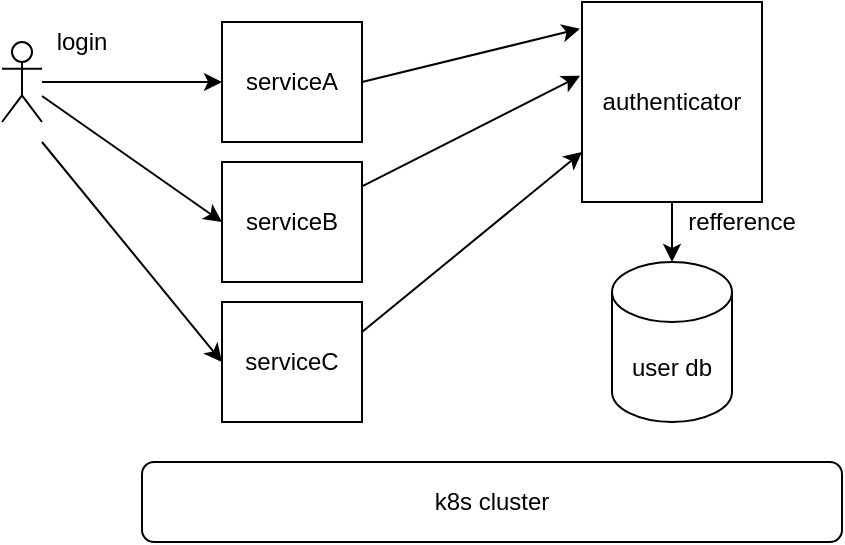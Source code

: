 <mxfile version="14.2.7" type="device"><diagram id="DDw40-2EM1in991qQoWY" name="Page-1"><mxGraphModel dx="652" dy="370" grid="1" gridSize="10" guides="1" tooltips="1" connect="1" arrows="1" fold="1" page="1" pageScale="1" pageWidth="827" pageHeight="1169" math="0" shadow="0"><root><mxCell id="0"/><mxCell id="1" parent="0"/><mxCell id="mPgCAxcDz4lc70tAGhs6-5" value="k8s cluster" style="rounded=1;whiteSpace=wrap;html=1;" parent="1" vertex="1"><mxGeometry x="140" y="490" width="350" height="40" as="geometry"/></mxCell><mxCell id="mPgCAxcDz4lc70tAGhs6-1" value="serviceA" style="rounded=0;whiteSpace=wrap;html=1;" parent="1" vertex="1"><mxGeometry x="180" y="270" width="70" height="60" as="geometry"/></mxCell><mxCell id="mPgCAxcDz4lc70tAGhs6-2" value="user db" style="shape=cylinder3;whiteSpace=wrap;html=1;boundedLbl=1;backgroundOutline=1;size=15;" parent="1" vertex="1"><mxGeometry x="375" y="390" width="60" height="80" as="geometry"/></mxCell><mxCell id="mPgCAxcDz4lc70tAGhs6-6" value="authenticator" style="rounded=0;whiteSpace=wrap;html=1;" parent="1" vertex="1"><mxGeometry x="360" y="260" width="90" height="100" as="geometry"/></mxCell><mxCell id="mPgCAxcDz4lc70tAGhs6-15" value="" style="endArrow=classic;html=1;exitX=1;exitY=0.5;exitDx=0;exitDy=0;entryX=-0.011;entryY=0.134;entryDx=0;entryDy=0;entryPerimeter=0;" parent="1" source="mPgCAxcDz4lc70tAGhs6-1" target="mPgCAxcDz4lc70tAGhs6-6" edge="1"><mxGeometry width="50" height="50" relative="1" as="geometry"><mxPoint x="390" y="380" as="sourcePoint"/><mxPoint x="440" y="330" as="targetPoint"/></mxGeometry></mxCell><mxCell id="mPgCAxcDz4lc70tAGhs6-18" value="" style="shape=umlActor;verticalLabelPosition=bottom;verticalAlign=top;html=1;outlineConnect=0;" parent="1" vertex="1"><mxGeometry x="70" y="280" width="20" height="40" as="geometry"/></mxCell><mxCell id="mPgCAxcDz4lc70tAGhs6-19" value="" style="endArrow=classic;html=1;entryX=0;entryY=0.5;entryDx=0;entryDy=0;" parent="1" target="mPgCAxcDz4lc70tAGhs6-1" edge="1" source="mPgCAxcDz4lc70tAGhs6-18"><mxGeometry width="50" height="50" relative="1" as="geometry"><mxPoint x="200" y="180" as="sourcePoint"/><mxPoint x="140" y="300" as="targetPoint"/></mxGeometry></mxCell><mxCell id="Veru4s5TMZMXhDguqbzS-3" value="serviceB" style="rounded=0;whiteSpace=wrap;html=1;" vertex="1" parent="1"><mxGeometry x="180" y="340" width="70" height="60" as="geometry"/></mxCell><mxCell id="Veru4s5TMZMXhDguqbzS-4" value="serviceC" style="rounded=0;whiteSpace=wrap;html=1;" vertex="1" parent="1"><mxGeometry x="180" y="410" width="70" height="60" as="geometry"/></mxCell><mxCell id="Veru4s5TMZMXhDguqbzS-5" value="" style="endArrow=classic;html=1;entryX=-0.011;entryY=0.369;entryDx=0;entryDy=0;entryPerimeter=0;" edge="1" parent="1" source="Veru4s5TMZMXhDguqbzS-3" target="mPgCAxcDz4lc70tAGhs6-6"><mxGeometry width="50" height="50" relative="1" as="geometry"><mxPoint x="250" y="310" as="sourcePoint"/><mxPoint x="380" y="320" as="targetPoint"/></mxGeometry></mxCell><mxCell id="Veru4s5TMZMXhDguqbzS-6" value="" style="endArrow=classic;html=1;entryX=0;entryY=0.75;entryDx=0;entryDy=0;exitX=1;exitY=0.25;exitDx=0;exitDy=0;" edge="1" parent="1" source="Veru4s5TMZMXhDguqbzS-4" target="mPgCAxcDz4lc70tAGhs6-6"><mxGeometry width="50" height="50" relative="1" as="geometry"><mxPoint x="250" y="371.562" as="sourcePoint"/><mxPoint x="370" y="335" as="targetPoint"/></mxGeometry></mxCell><mxCell id="Veru4s5TMZMXhDguqbzS-12" value="login" style="text;html=1;strokeColor=none;fillColor=none;align=center;verticalAlign=middle;whiteSpace=wrap;rounded=0;" vertex="1" parent="1"><mxGeometry x="90" y="270" width="40" height="20" as="geometry"/></mxCell><mxCell id="Veru4s5TMZMXhDguqbzS-20" value="" style="endArrow=classic;html=1;entryX=0.5;entryY=0;entryDx=0;entryDy=0;entryPerimeter=0;" edge="1" parent="1" source="mPgCAxcDz4lc70tAGhs6-6" target="mPgCAxcDz4lc70tAGhs6-2"><mxGeometry width="50" height="50" relative="1" as="geometry"><mxPoint x="260" y="420" as="sourcePoint"/><mxPoint x="310" y="370" as="targetPoint"/></mxGeometry></mxCell><mxCell id="Veru4s5TMZMXhDguqbzS-33" value="refference" style="text;html=1;strokeColor=none;fillColor=none;align=center;verticalAlign=middle;whiteSpace=wrap;rounded=0;" vertex="1" parent="1"><mxGeometry x="420" y="360" width="40" height="20" as="geometry"/></mxCell><mxCell id="Veru4s5TMZMXhDguqbzS-35" value="" style="endArrow=classic;html=1;entryX=0;entryY=0.5;entryDx=0;entryDy=0;" edge="1" parent="1" source="mPgCAxcDz4lc70tAGhs6-18" target="Veru4s5TMZMXhDguqbzS-3"><mxGeometry width="50" height="50" relative="1" as="geometry"><mxPoint x="100" y="310" as="sourcePoint"/><mxPoint x="150" y="310" as="targetPoint"/></mxGeometry></mxCell><mxCell id="Veru4s5TMZMXhDguqbzS-36" value="" style="endArrow=classic;html=1;entryX=0;entryY=0.5;entryDx=0;entryDy=0;" edge="1" parent="1" target="Veru4s5TMZMXhDguqbzS-4"><mxGeometry width="50" height="50" relative="1" as="geometry"><mxPoint x="90" y="330" as="sourcePoint"/><mxPoint x="170" y="400" as="targetPoint"/></mxGeometry></mxCell></root></mxGraphModel></diagram></mxfile>